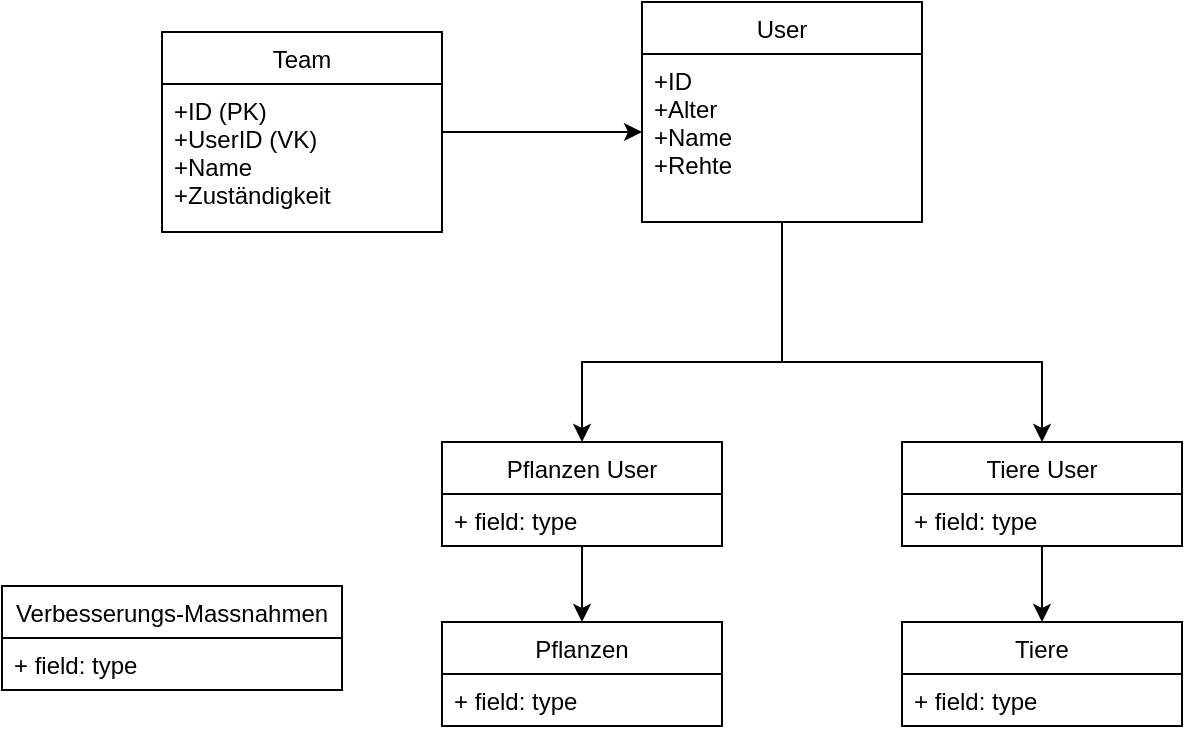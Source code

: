 <mxfile version="13.0.3" type="device"><diagram id="iBkzIvaRwiXkA8MKVKLm" name="Page-1"><mxGraphModel dx="1368" dy="816" grid="1" gridSize="10" guides="1" tooltips="1" connect="1" arrows="1" fold="1" page="1" pageScale="1" pageWidth="850" pageHeight="1100" math="0" shadow="0"><root><mxCell id="0"/><mxCell id="1" parent="0"/><mxCell id="nliTr_5pGTpUaMIqPgLY-1" style="edgeStyle=orthogonalEdgeStyle;rounded=0;orthogonalLoop=1;jettySize=auto;html=1;entryX=0.5;entryY=0;entryDx=0;entryDy=0;" edge="1" parent="1" source="nliTr_5pGTpUaMIqPgLY-16" target="nliTr_5pGTpUaMIqPgLY-18"><mxGeometry relative="1" as="geometry"/></mxCell><mxCell id="nliTr_5pGTpUaMIqPgLY-2" style="edgeStyle=orthogonalEdgeStyle;rounded=0;orthogonalLoop=1;jettySize=auto;html=1;entryX=0.5;entryY=0;entryDx=0;entryDy=0;" edge="1" parent="1" source="nliTr_5pGTpUaMIqPgLY-10" target="nliTr_5pGTpUaMIqPgLY-5"><mxGeometry relative="1" as="geometry"><Array as="points"><mxPoint x="530" y="320"/><mxPoint x="430" y="320"/></Array></mxGeometry></mxCell><mxCell id="nliTr_5pGTpUaMIqPgLY-3" style="edgeStyle=orthogonalEdgeStyle;rounded=0;orthogonalLoop=1;jettySize=auto;html=1;entryX=0.5;entryY=0;entryDx=0;entryDy=0;" edge="1" parent="1" source="nliTr_5pGTpUaMIqPgLY-10" target="nliTr_5pGTpUaMIqPgLY-16"><mxGeometry relative="1" as="geometry"><Array as="points"><mxPoint x="530" y="320"/><mxPoint x="660" y="320"/></Array></mxGeometry></mxCell><mxCell id="nliTr_5pGTpUaMIqPgLY-4" style="edgeStyle=orthogonalEdgeStyle;rounded=0;orthogonalLoop=1;jettySize=auto;html=1;entryX=0.5;entryY=0;entryDx=0;entryDy=0;" edge="1" parent="1" source="nliTr_5pGTpUaMIqPgLY-5" target="nliTr_5pGTpUaMIqPgLY-14"><mxGeometry relative="1" as="geometry"/></mxCell><mxCell id="nliTr_5pGTpUaMIqPgLY-7" style="edgeStyle=orthogonalEdgeStyle;rounded=0;orthogonalLoop=1;jettySize=auto;html=1;entryX=0;entryY=0.5;entryDx=0;entryDy=0;" edge="1" parent="1" source="nliTr_5pGTpUaMIqPgLY-8"><mxGeometry relative="1" as="geometry"><mxPoint x="460" y="205" as="targetPoint"/></mxGeometry></mxCell><mxCell id="nliTr_5pGTpUaMIqPgLY-5" value="Pflanzen User" style="swimlane;fontStyle=0;childLayout=stackLayout;horizontal=1;startSize=26;fillColor=none;horizontalStack=0;resizeParent=1;resizeParentMax=0;resizeLast=0;collapsible=1;marginBottom=0;" vertex="1" parent="1"><mxGeometry x="360" y="360" width="140" height="52" as="geometry"/></mxCell><mxCell id="nliTr_5pGTpUaMIqPgLY-6" value="+ field: type" style="text;strokeColor=none;fillColor=none;align=left;verticalAlign=top;spacingLeft=4;spacingRight=4;overflow=hidden;rotatable=0;points=[[0,0.5],[1,0.5]];portConstraint=eastwest;" vertex="1" parent="nliTr_5pGTpUaMIqPgLY-5"><mxGeometry y="26" width="140" height="26" as="geometry"/></mxCell><mxCell id="nliTr_5pGTpUaMIqPgLY-8" value="Team" style="swimlane;fontStyle=0;childLayout=stackLayout;horizontal=1;startSize=26;fillColor=none;horizontalStack=0;resizeParent=1;resizeParentMax=0;resizeLast=0;collapsible=1;marginBottom=0;" vertex="1" parent="1"><mxGeometry x="220" y="155" width="140" height="100" as="geometry"/></mxCell><mxCell id="nliTr_5pGTpUaMIqPgLY-9" value="+ID (PK)&#10;+UserID (VK)&#10;+Name&#10;+Zuständigkeit" style="text;strokeColor=none;fillColor=none;align=left;verticalAlign=top;spacingLeft=4;spacingRight=4;overflow=hidden;rotatable=0;points=[[0,0.5],[1,0.5]];portConstraint=eastwest;" vertex="1" parent="nliTr_5pGTpUaMIqPgLY-8"><mxGeometry y="26" width="140" height="74" as="geometry"/></mxCell><mxCell id="nliTr_5pGTpUaMIqPgLY-10" value="User" style="swimlane;fontStyle=0;childLayout=stackLayout;horizontal=1;startSize=26;fillColor=none;horizontalStack=0;resizeParent=1;resizeParentMax=0;resizeLast=0;collapsible=1;marginBottom=0;" vertex="1" parent="1"><mxGeometry x="460" y="140" width="140" height="110" as="geometry"/></mxCell><mxCell id="nliTr_5pGTpUaMIqPgLY-11" value="+ID&#10;+Alter&#10;+Name&#10;+Rehte" style="text;strokeColor=none;fillColor=none;align=left;verticalAlign=top;spacingLeft=4;spacingRight=4;overflow=hidden;rotatable=0;points=[[0,0.5],[1,0.5]];portConstraint=eastwest;" vertex="1" parent="nliTr_5pGTpUaMIqPgLY-10"><mxGeometry y="26" width="140" height="84" as="geometry"/></mxCell><mxCell id="nliTr_5pGTpUaMIqPgLY-12" value="Verbesserungs-Massnahmen" style="swimlane;fontStyle=0;childLayout=stackLayout;horizontal=1;startSize=26;fillColor=none;horizontalStack=0;resizeParent=1;resizeParentMax=0;resizeLast=0;collapsible=1;marginBottom=0;" vertex="1" parent="1"><mxGeometry x="140" y="432" width="170" height="52" as="geometry"/></mxCell><mxCell id="nliTr_5pGTpUaMIqPgLY-13" value="+ field: type" style="text;strokeColor=none;fillColor=none;align=left;verticalAlign=top;spacingLeft=4;spacingRight=4;overflow=hidden;rotatable=0;points=[[0,0.5],[1,0.5]];portConstraint=eastwest;" vertex="1" parent="nliTr_5pGTpUaMIqPgLY-12"><mxGeometry y="26" width="170" height="26" as="geometry"/></mxCell><mxCell id="nliTr_5pGTpUaMIqPgLY-14" value="Pflanzen" style="swimlane;fontStyle=0;childLayout=stackLayout;horizontal=1;startSize=26;fillColor=none;horizontalStack=0;resizeParent=1;resizeParentMax=0;resizeLast=0;collapsible=1;marginBottom=0;" vertex="1" parent="1"><mxGeometry x="360" y="450" width="140" height="52" as="geometry"/></mxCell><mxCell id="nliTr_5pGTpUaMIqPgLY-15" value="+ field: type" style="text;strokeColor=none;fillColor=none;align=left;verticalAlign=top;spacingLeft=4;spacingRight=4;overflow=hidden;rotatable=0;points=[[0,0.5],[1,0.5]];portConstraint=eastwest;" vertex="1" parent="nliTr_5pGTpUaMIqPgLY-14"><mxGeometry y="26" width="140" height="26" as="geometry"/></mxCell><mxCell id="nliTr_5pGTpUaMIqPgLY-16" value="Tiere User" style="swimlane;fontStyle=0;childLayout=stackLayout;horizontal=1;startSize=26;fillColor=none;horizontalStack=0;resizeParent=1;resizeParentMax=0;resizeLast=0;collapsible=1;marginBottom=0;" vertex="1" parent="1"><mxGeometry x="590" y="360" width="140" height="52" as="geometry"/></mxCell><mxCell id="nliTr_5pGTpUaMIqPgLY-17" value="+ field: type" style="text;strokeColor=none;fillColor=none;align=left;verticalAlign=top;spacingLeft=4;spacingRight=4;overflow=hidden;rotatable=0;points=[[0,0.5],[1,0.5]];portConstraint=eastwest;" vertex="1" parent="nliTr_5pGTpUaMIqPgLY-16"><mxGeometry y="26" width="140" height="26" as="geometry"/></mxCell><mxCell id="nliTr_5pGTpUaMIqPgLY-18" value="Tiere" style="swimlane;fontStyle=0;childLayout=stackLayout;horizontal=1;startSize=26;fillColor=none;horizontalStack=0;resizeParent=1;resizeParentMax=0;resizeLast=0;collapsible=1;marginBottom=0;" vertex="1" parent="1"><mxGeometry x="590" y="450" width="140" height="52" as="geometry"/></mxCell><mxCell id="nliTr_5pGTpUaMIqPgLY-19" value="+ field: type" style="text;strokeColor=none;fillColor=none;align=left;verticalAlign=top;spacingLeft=4;spacingRight=4;overflow=hidden;rotatable=0;points=[[0,0.5],[1,0.5]];portConstraint=eastwest;" vertex="1" parent="nliTr_5pGTpUaMIqPgLY-18"><mxGeometry y="26" width="140" height="26" as="geometry"/></mxCell></root></mxGraphModel></diagram></mxfile>